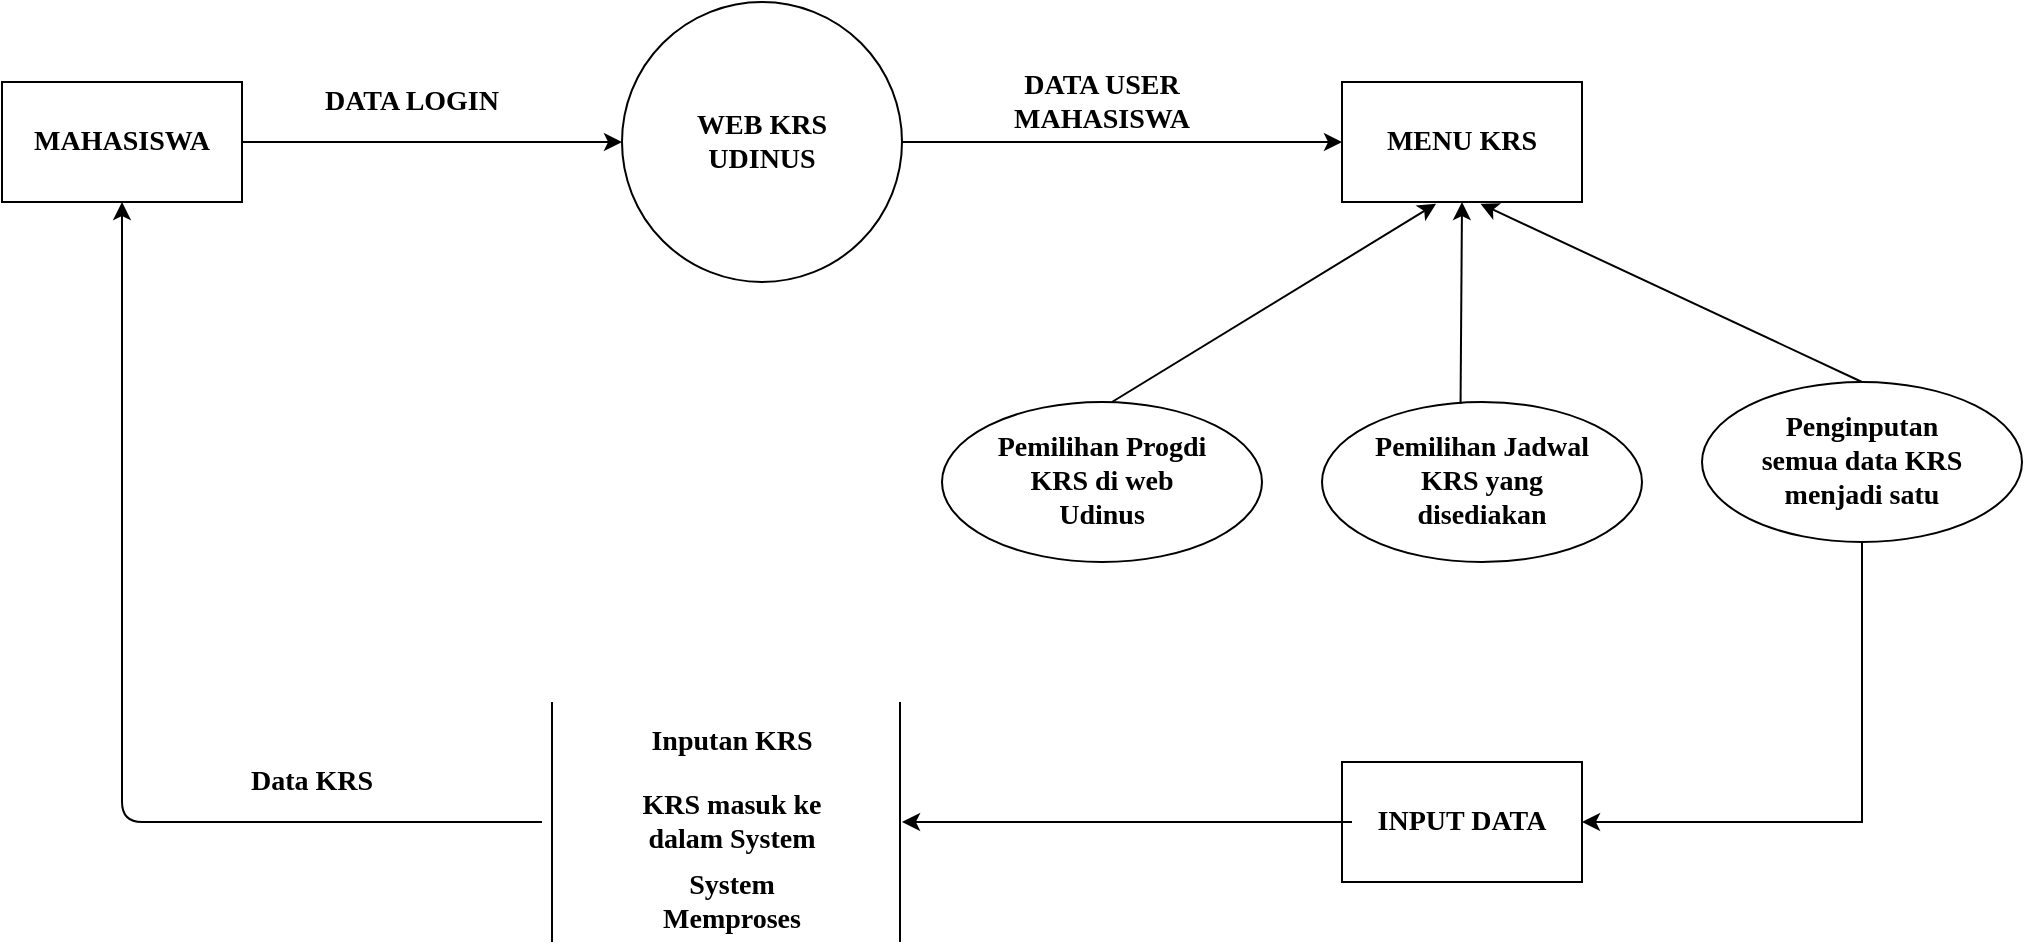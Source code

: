 <mxfile version="14.6.6" type="github">
  <diagram id="mFpNWrEprJC5QPro31kQ" name="Page-1">
    <mxGraphModel dx="1019" dy="555" grid="1" gridSize="10" guides="1" tooltips="1" connect="1" arrows="1" fold="1" page="1" pageScale="1" pageWidth="1169" pageHeight="827" math="0" shadow="0">
      <root>
        <mxCell id="0" />
        <mxCell id="1" parent="0" />
        <mxCell id="9X_otsQgbUJBWNULzMex-72" style="edgeStyle=orthogonalEdgeStyle;rounded=0;orthogonalLoop=1;jettySize=auto;html=1;" edge="1" parent="1" source="9X_otsQgbUJBWNULzMex-70" target="9X_otsQgbUJBWNULzMex-71">
          <mxGeometry relative="1" as="geometry" />
        </mxCell>
        <mxCell id="9X_otsQgbUJBWNULzMex-70" value="" style="rounded=0;whiteSpace=wrap;html=1;" vertex="1" parent="1">
          <mxGeometry x="70" y="210" width="120" height="60" as="geometry" />
        </mxCell>
        <mxCell id="9X_otsQgbUJBWNULzMex-74" style="edgeStyle=orthogonalEdgeStyle;rounded=0;orthogonalLoop=1;jettySize=auto;html=1;entryX=0;entryY=0.5;entryDx=0;entryDy=0;" edge="1" parent="1" source="9X_otsQgbUJBWNULzMex-71" target="9X_otsQgbUJBWNULzMex-73">
          <mxGeometry relative="1" as="geometry" />
        </mxCell>
        <mxCell id="9X_otsQgbUJBWNULzMex-71" value="" style="ellipse;whiteSpace=wrap;html=1;aspect=fixed;" vertex="1" parent="1">
          <mxGeometry x="380" y="170" width="140" height="140" as="geometry" />
        </mxCell>
        <mxCell id="9X_otsQgbUJBWNULzMex-73" value="" style="rounded=0;whiteSpace=wrap;html=1;" vertex="1" parent="1">
          <mxGeometry x="740" y="210" width="120" height="60" as="geometry" />
        </mxCell>
        <mxCell id="9X_otsQgbUJBWNULzMex-75" value="" style="ellipse;whiteSpace=wrap;html=1;" vertex="1" parent="1">
          <mxGeometry x="540" y="370" width="160" height="80" as="geometry" />
        </mxCell>
        <mxCell id="9X_otsQgbUJBWNULzMex-76" value="" style="ellipse;whiteSpace=wrap;html=1;" vertex="1" parent="1">
          <mxGeometry x="730" y="370" width="160" height="80" as="geometry" />
        </mxCell>
        <mxCell id="9X_otsQgbUJBWNULzMex-94" style="edgeStyle=orthogonalEdgeStyle;rounded=0;orthogonalLoop=1;jettySize=auto;html=1;entryX=1;entryY=0.5;entryDx=0;entryDy=0;" edge="1" parent="1" source="9X_otsQgbUJBWNULzMex-77" target="9X_otsQgbUJBWNULzMex-91">
          <mxGeometry relative="1" as="geometry">
            <Array as="points">
              <mxPoint x="1000" y="580" />
            </Array>
          </mxGeometry>
        </mxCell>
        <mxCell id="9X_otsQgbUJBWNULzMex-77" value="" style="ellipse;whiteSpace=wrap;html=1;" vertex="1" parent="1">
          <mxGeometry x="920" y="360" width="160" height="80" as="geometry" />
        </mxCell>
        <mxCell id="9X_otsQgbUJBWNULzMex-79" value="&lt;b&gt;&lt;font face=&quot;Times New Roman&quot; style=&quot;font-size: 14px&quot;&gt;MAHASISWA&lt;/font&gt;&lt;/b&gt;" style="text;html=1;strokeColor=none;fillColor=none;align=center;verticalAlign=middle;whiteSpace=wrap;rounded=0;" vertex="1" parent="1">
          <mxGeometry x="75" y="220" width="110" height="40" as="geometry" />
        </mxCell>
        <mxCell id="9X_otsQgbUJBWNULzMex-80" value="&lt;font face=&quot;Times New Roman&quot;&gt;&lt;span style=&quot;font-size: 14px&quot;&gt;&lt;b&gt;DATA LOGIN&lt;/b&gt;&lt;/span&gt;&lt;/font&gt;" style="text;html=1;strokeColor=none;fillColor=none;align=center;verticalAlign=middle;whiteSpace=wrap;rounded=0;" vertex="1" parent="1">
          <mxGeometry x="220" y="200" width="110" height="40" as="geometry" />
        </mxCell>
        <mxCell id="9X_otsQgbUJBWNULzMex-81" value="&lt;font face=&quot;Times New Roman&quot;&gt;&lt;span style=&quot;font-size: 14px&quot;&gt;&lt;b&gt;WEB KRS UDINUS&lt;/b&gt;&lt;/span&gt;&lt;/font&gt;" style="text;html=1;strokeColor=none;fillColor=none;align=center;verticalAlign=middle;whiteSpace=wrap;rounded=0;" vertex="1" parent="1">
          <mxGeometry x="395" y="220" width="110" height="40" as="geometry" />
        </mxCell>
        <mxCell id="9X_otsQgbUJBWNULzMex-82" value="&lt;font face=&quot;Times New Roman&quot;&gt;&lt;span style=&quot;font-size: 14px&quot;&gt;&lt;b&gt;DATA USER MAHASISWA&lt;/b&gt;&lt;/span&gt;&lt;/font&gt;" style="text;html=1;strokeColor=none;fillColor=none;align=center;verticalAlign=middle;whiteSpace=wrap;rounded=0;" vertex="1" parent="1">
          <mxGeometry x="565" y="200" width="110" height="40" as="geometry" />
        </mxCell>
        <mxCell id="9X_otsQgbUJBWNULzMex-83" value="&lt;font face=&quot;Times New Roman&quot;&gt;&lt;span style=&quot;font-size: 14px&quot;&gt;&lt;b&gt;MENU KRS&lt;/b&gt;&lt;/span&gt;&lt;/font&gt;" style="text;html=1;strokeColor=none;fillColor=none;align=center;verticalAlign=middle;whiteSpace=wrap;rounded=0;" vertex="1" parent="1">
          <mxGeometry x="745" y="220" width="110" height="40" as="geometry" />
        </mxCell>
        <mxCell id="9X_otsQgbUJBWNULzMex-84" value="&lt;font face=&quot;Times New Roman&quot;&gt;&lt;span style=&quot;font-size: 14px&quot;&gt;&lt;b&gt;Pemilihan Progdi KRS di web Udinus&lt;/b&gt;&lt;/span&gt;&lt;/font&gt;" style="text;html=1;strokeColor=none;fillColor=none;align=center;verticalAlign=middle;whiteSpace=wrap;rounded=0;" vertex="1" parent="1">
          <mxGeometry x="565" y="390" width="110" height="40" as="geometry" />
        </mxCell>
        <mxCell id="9X_otsQgbUJBWNULzMex-85" value="&lt;font face=&quot;Times New Roman&quot;&gt;&lt;span style=&quot;font-size: 14px&quot;&gt;&lt;b&gt;Pemilihan Jadwal KRS yang disediakan&lt;/b&gt;&lt;/span&gt;&lt;/font&gt;" style="text;html=1;strokeColor=none;fillColor=none;align=center;verticalAlign=middle;whiteSpace=wrap;rounded=0;" vertex="1" parent="1">
          <mxGeometry x="755" y="390" width="110" height="40" as="geometry" />
        </mxCell>
        <mxCell id="9X_otsQgbUJBWNULzMex-86" value="&lt;font face=&quot;Times New Roman&quot;&gt;&lt;span style=&quot;font-size: 14px&quot;&gt;&lt;b&gt;Penginputan semua data KRS menjadi satu&lt;/b&gt;&lt;/span&gt;&lt;/font&gt;" style="text;html=1;strokeColor=none;fillColor=none;align=center;verticalAlign=middle;whiteSpace=wrap;rounded=0;" vertex="1" parent="1">
          <mxGeometry x="945" y="380" width="110" height="40" as="geometry" />
        </mxCell>
        <mxCell id="9X_otsQgbUJBWNULzMex-87" value="" style="endArrow=classic;html=1;entryX=0.392;entryY=1.015;entryDx=0;entryDy=0;entryPerimeter=0;" edge="1" parent="1" target="9X_otsQgbUJBWNULzMex-73">
          <mxGeometry width="50" height="50" relative="1" as="geometry">
            <mxPoint x="625" y="370" as="sourcePoint" />
            <mxPoint x="675" y="320" as="targetPoint" />
          </mxGeometry>
        </mxCell>
        <mxCell id="9X_otsQgbUJBWNULzMex-89" value="" style="endArrow=classic;html=1;entryX=0.5;entryY=1;entryDx=0;entryDy=0;exitX=0.433;exitY=0.011;exitDx=0;exitDy=0;exitPerimeter=0;" edge="1" parent="1" source="9X_otsQgbUJBWNULzMex-76" target="9X_otsQgbUJBWNULzMex-73">
          <mxGeometry width="50" height="50" relative="1" as="geometry">
            <mxPoint x="800" y="360" as="sourcePoint" />
            <mxPoint x="797.04" y="280.9" as="targetPoint" />
          </mxGeometry>
        </mxCell>
        <mxCell id="9X_otsQgbUJBWNULzMex-90" value="" style="endArrow=classic;html=1;entryX=0.577;entryY=1.015;entryDx=0;entryDy=0;exitX=0.5;exitY=0;exitDx=0;exitDy=0;entryPerimeter=0;" edge="1" parent="1" source="9X_otsQgbUJBWNULzMex-77" target="9X_otsQgbUJBWNULzMex-73">
          <mxGeometry width="50" height="50" relative="1" as="geometry">
            <mxPoint x="809.28" y="380.88" as="sourcePoint" />
            <mxPoint x="810" y="280" as="targetPoint" />
          </mxGeometry>
        </mxCell>
        <mxCell id="9X_otsQgbUJBWNULzMex-91" value="" style="rounded=0;whiteSpace=wrap;html=1;" vertex="1" parent="1">
          <mxGeometry x="740" y="550" width="120" height="60" as="geometry" />
        </mxCell>
        <mxCell id="9X_otsQgbUJBWNULzMex-97" style="edgeStyle=orthogonalEdgeStyle;rounded=0;orthogonalLoop=1;jettySize=auto;html=1;" edge="1" parent="1" source="9X_otsQgbUJBWNULzMex-93">
          <mxGeometry relative="1" as="geometry">
            <mxPoint x="520" y="580" as="targetPoint" />
          </mxGeometry>
        </mxCell>
        <mxCell id="9X_otsQgbUJBWNULzMex-93" value="&lt;font face=&quot;Times New Roman&quot;&gt;&lt;span style=&quot;font-size: 14px&quot;&gt;&lt;b&gt;INPUT DATA&lt;/b&gt;&lt;/span&gt;&lt;/font&gt;" style="text;html=1;strokeColor=none;fillColor=none;align=center;verticalAlign=middle;whiteSpace=wrap;rounded=0;" vertex="1" parent="1">
          <mxGeometry x="745" y="560" width="110" height="40" as="geometry" />
        </mxCell>
        <mxCell id="9X_otsQgbUJBWNULzMex-95" value="" style="endArrow=none;html=1;" edge="1" parent="1">
          <mxGeometry width="50" height="50" relative="1" as="geometry">
            <mxPoint x="345" y="640" as="sourcePoint" />
            <mxPoint x="345" y="520" as="targetPoint" />
          </mxGeometry>
        </mxCell>
        <mxCell id="9X_otsQgbUJBWNULzMex-96" value="" style="endArrow=none;html=1;" edge="1" parent="1">
          <mxGeometry width="50" height="50" relative="1" as="geometry">
            <mxPoint x="519" y="640" as="sourcePoint" />
            <mxPoint x="519" y="520" as="targetPoint" />
          </mxGeometry>
        </mxCell>
        <mxCell id="9X_otsQgbUJBWNULzMex-98" value="&lt;font face=&quot;Times New Roman&quot;&gt;&lt;span style=&quot;font-size: 14px&quot;&gt;&lt;b&gt;Inputan KRS&lt;/b&gt;&lt;/span&gt;&lt;/font&gt;" style="text;html=1;strokeColor=none;fillColor=none;align=center;verticalAlign=middle;whiteSpace=wrap;rounded=0;" vertex="1" parent="1">
          <mxGeometry x="380" y="520" width="110" height="40" as="geometry" />
        </mxCell>
        <mxCell id="9X_otsQgbUJBWNULzMex-99" value="&lt;font face=&quot;Times New Roman&quot;&gt;&lt;span style=&quot;font-size: 14px&quot;&gt;&lt;b&gt;KRS masuk ke dalam System&lt;/b&gt;&lt;/span&gt;&lt;/font&gt;" style="text;html=1;strokeColor=none;fillColor=none;align=center;verticalAlign=middle;whiteSpace=wrap;rounded=0;" vertex="1" parent="1">
          <mxGeometry x="380" y="560" width="110" height="40" as="geometry" />
        </mxCell>
        <mxCell id="9X_otsQgbUJBWNULzMex-100" value="&lt;font face=&quot;Times New Roman&quot;&gt;&lt;span style=&quot;font-size: 14px&quot;&gt;&lt;b&gt;System Memproses&lt;/b&gt;&lt;/span&gt;&lt;/font&gt;" style="text;html=1;strokeColor=none;fillColor=none;align=center;verticalAlign=middle;whiteSpace=wrap;rounded=0;" vertex="1" parent="1">
          <mxGeometry x="380" y="600" width="110" height="40" as="geometry" />
        </mxCell>
        <mxCell id="9X_otsQgbUJBWNULzMex-102" value="" style="endArrow=classic;html=1;entryX=0.5;entryY=1;entryDx=0;entryDy=0;" edge="1" parent="1" target="9X_otsQgbUJBWNULzMex-70">
          <mxGeometry width="50" height="50" relative="1" as="geometry">
            <mxPoint x="340" y="580" as="sourcePoint" />
            <mxPoint x="590" y="380" as="targetPoint" />
            <Array as="points">
              <mxPoint x="130" y="580" />
            </Array>
          </mxGeometry>
        </mxCell>
        <mxCell id="9X_otsQgbUJBWNULzMex-103" value="&lt;font face=&quot;Times New Roman&quot;&gt;&lt;span style=&quot;font-size: 14px&quot;&gt;&lt;b&gt;Data KRS&lt;/b&gt;&lt;/span&gt;&lt;/font&gt;" style="text;html=1;strokeColor=none;fillColor=none;align=center;verticalAlign=middle;whiteSpace=wrap;rounded=0;" vertex="1" parent="1">
          <mxGeometry x="170" y="540" width="110" height="40" as="geometry" />
        </mxCell>
      </root>
    </mxGraphModel>
  </diagram>
</mxfile>
